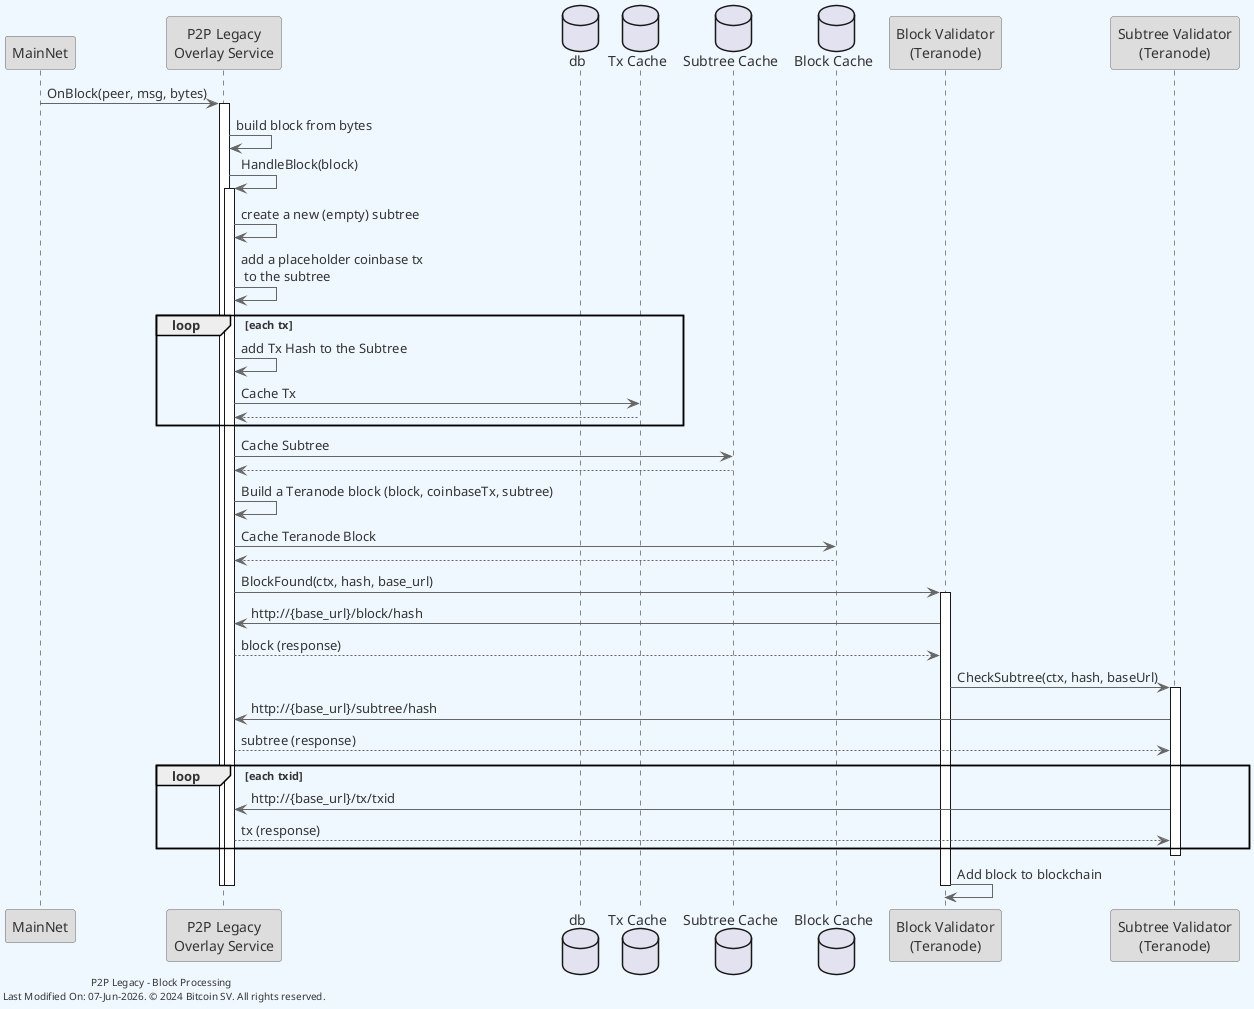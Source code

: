 @startuml overview
skinparam backgroundColor #F0F8FF
skinparam defaultFontColor #333333
skinparam arrowColor #666666

' Define borders for all elements
skinparam entity {
  BorderColor #666666
  BackgroundColor #DDDDDD
}

skinparam control {
  BorderColor #666666
  BackgroundColor #DDDDDD
}

skinparam participant {
  BorderColor #666666
  BackgroundColor #DDDDDD
}




participant MainNet as mainnet
participant "P2P Legacy\nOverlay Service" as legacy
database db
database "Tx Cache" as txCache
database "Subtree Cache" as subtreeCache
database "Block Cache" as blockCache
participant "Block Validator\n(Teranode)" as blockValidator
participant "Subtree Validator\n(Teranode)" as subtreeValidator

mainnet -> legacy : OnBlock(peer, msg, bytes)
activate legacy

legacy -> legacy: build block from bytes

legacy -> legacy: HandleBlock(block)
activate legacy

legacy -> legacy: create a new (empty) subtree
legacy -> legacy: add a placeholder coinbase tx\n to the subtree

loop each tx
    legacy -> legacy: add Tx Hash to the Subtree
    legacy -> txCache: Cache Tx
    txCache --> legacy
end

legacy -> subtreeCache: Cache Subtree
subtreeCache --> legacy

legacy -> legacy: Build a Teranode block (block, coinbaseTx, subtree)

legacy -> blockCache: Cache Teranode Block
blockCache --> legacy

legacy -> blockValidator: BlockFound(ctx, hash, base_url)
activate blockValidator

blockValidator -> legacy: http://{base_url}/block/hash

legacy --> blockValidator: block (response)

blockValidator -> subtreeValidator: CheckSubtree(ctx, hash, baseUrl)

activate subtreeValidator

subtreeValidator -> legacy: http://{base_url}/subtree/hash

legacy --> subtreeValidator: subtree (response)


loop each txid
    subtreeValidator -> legacy: http://{base_url}/tx/txid
    legacy --> subtreeValidator: tx (response)
end

deactivate subtreeValidator

blockValidator -> blockValidator: Add block to blockchain

deactivate blockValidator

deactivate legacy

deactivate legacy

left footer "P2P Legacy - Block Processing \n Last Modified On: %date("dd-MMM-yyyy"). © 2024 Bitcoin SV. All rights reserved."

@enduml
